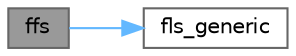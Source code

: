 digraph "ffs"
{
 // LATEX_PDF_SIZE
  bgcolor="transparent";
  edge [fontname=Helvetica,fontsize=10,labelfontname=Helvetica,labelfontsize=10];
  node [fontname=Helvetica,fontsize=10,shape=box,height=0.2,width=0.4];
  rankdir="LR";
  Node1 [id="Node000001",label="ffs",height=0.2,width=0.4,color="gray40", fillcolor="grey60", style="filled", fontcolor="black",tooltip="Find the first set bit in a word."];
  Node1 -> Node2 [id="edge1_Node000001_Node000002",color="steelblue1",style="solid",tooltip=" "];
  Node2 [id="Node000002",label="fls_generic",height=0.2,width=0.4,color="grey40", fillcolor="white", style="filled",URL="$group__bitmanip.html#ga7a7eb2334afb4358a957b226d302a0ab",tooltip=" "];
}
